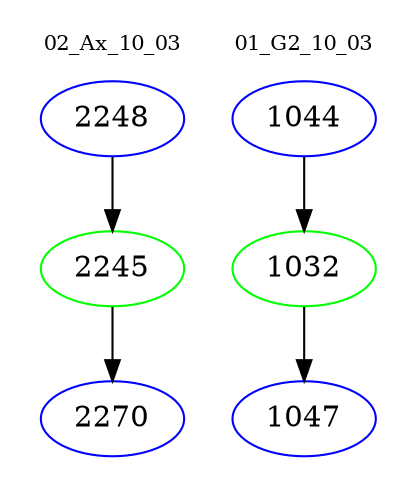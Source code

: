 digraph{
subgraph cluster_0 {
color = white
label = "02_Ax_10_03";
fontsize=10;
T0_2248 [label="2248", color="blue"]
T0_2248 -> T0_2245 [color="black"]
T0_2245 [label="2245", color="green"]
T0_2245 -> T0_2270 [color="black"]
T0_2270 [label="2270", color="blue"]
}
subgraph cluster_1 {
color = white
label = "01_G2_10_03";
fontsize=10;
T1_1044 [label="1044", color="blue"]
T1_1044 -> T1_1032 [color="black"]
T1_1032 [label="1032", color="green"]
T1_1032 -> T1_1047 [color="black"]
T1_1047 [label="1047", color="blue"]
}
}

